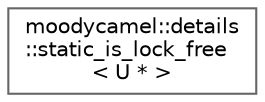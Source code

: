 digraph "类继承关系图"
{
 // INTERACTIVE_SVG=YES
 // LATEX_PDF_SIZE
  bgcolor="transparent";
  edge [fontname=Helvetica,fontsize=10,labelfontname=Helvetica,labelfontsize=10];
  node [fontname=Helvetica,fontsize=10,shape=box,height=0.2,width=0.4];
  rankdir="LR";
  Node0 [id="Node000000",label="moodycamel::details\l::static_is_lock_free\l\< U * \>",height=0.2,width=0.4,color="grey40", fillcolor="white", style="filled",URL="$dc/d62/structmoodycamel_1_1details_1_1static__is__lock__free_3_01U_01_5_01_4.html",tooltip=" "];
}
